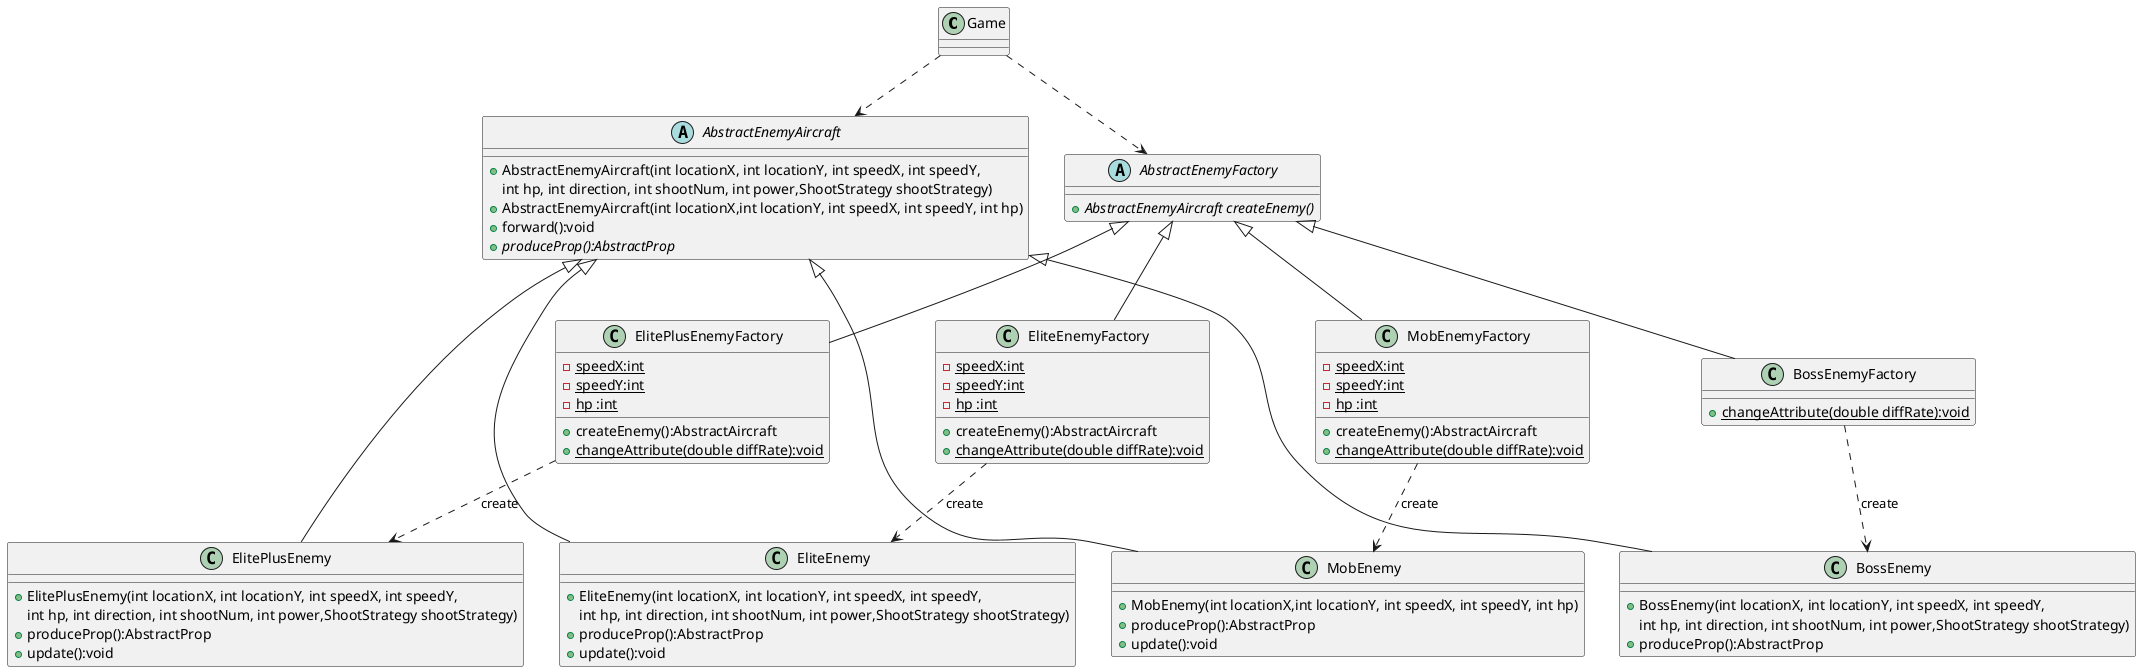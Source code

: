 @startuml
'https://plantuml.com/class-diagram
class Game
abstract class AbstractEnemyAircraft {
    + AbstractEnemyAircraft(int locationX, int locationY, int speedX, int speedY,
                        int hp, int direction, int shootNum, int power,ShootStrategy shootStrategy)
    + AbstractEnemyAircraft(int locationX,int locationY, int speedX, int speedY, int hp)
    + forward():void
    + {abstract} produceProp():AbstractProp
}
Game ..> AbstractEnemyAircraft

class MobEnemy{
    + MobEnemy(int locationX,int locationY, int speedX, int speedY, int hp)
    + produceProp():AbstractProp
    + update():void
}

AbstractEnemyAircraft <|-- MobEnemy
class EliteEnemy{
    + EliteEnemy(int locationX, int locationY, int speedX, int speedY,
                int hp, int direction, int shootNum, int power,ShootStrategy shootStrategy)
    + produceProp():AbstractProp
    + update():void
}
AbstractEnemyAircraft <|-- EliteEnemy
class ElitePlusEnemy{
    + ElitePlusEnemy(int locationX, int locationY, int speedX, int speedY,
                int hp, int direction, int shootNum, int power,ShootStrategy shootStrategy)
    + produceProp():AbstractProp
    + update():void
}
AbstractEnemyAircraft <|-- ElitePlusEnemy
class BossEnemy{
    + BossEnemy(int locationX, int locationY, int speedX, int speedY,
                int hp, int direction, int shootNum, int power,ShootStrategy shootStrategy)
    + produceProp():AbstractProp
}
AbstractEnemyAircraft <|-- BossEnemy
abstract class AbstractEnemyFactory {
+ {abstract} AbstractEnemyAircraft createEnemy()
}
AbstractEnemyAircraft -[hidden]> AbstractEnemyFactory
Game ..> AbstractEnemyFactory
class MobEnemyFactory{
    - {static} speedX:int
    - {static} speedY:int
    - {static} hp :int
    + createEnemy():AbstractAircraft
    + {static} changeAttribute(double diffRate):void
    }
AbstractEnemyFactory <|-- MobEnemyFactory
class EliteEnemyFactory{
    - {static} speedX:int
    - {static} speedY:int
    - {static} hp :int
    + createEnemy():AbstractAircraft
    + {static} changeAttribute(double diffRate):void
}
AbstractEnemyFactory <|-- EliteEnemyFactory
class ElitePlusEnemyFactory{
    - {static} speedX:int
    - {static} speedY:int
    - {static} hp :int
    + createEnemy():AbstractAircraft
    + {static} changeAttribute(double diffRate):void
}
AbstractEnemyFactory <|-- ElitePlusEnemyFactory
class BossEnemyFactory{
    + {static} changeAttribute(double diffRate):void
}
AbstractEnemyFactory <|-- BossEnemyFactory
MobEnemyFactory ..> MobEnemy:create
EliteEnemyFactory ..> EliteEnemy:create
ElitePlusEnemyFactory ..> ElitePlusEnemy:create
BossEnemyFactory ..> BossEnemy:create


@enduml